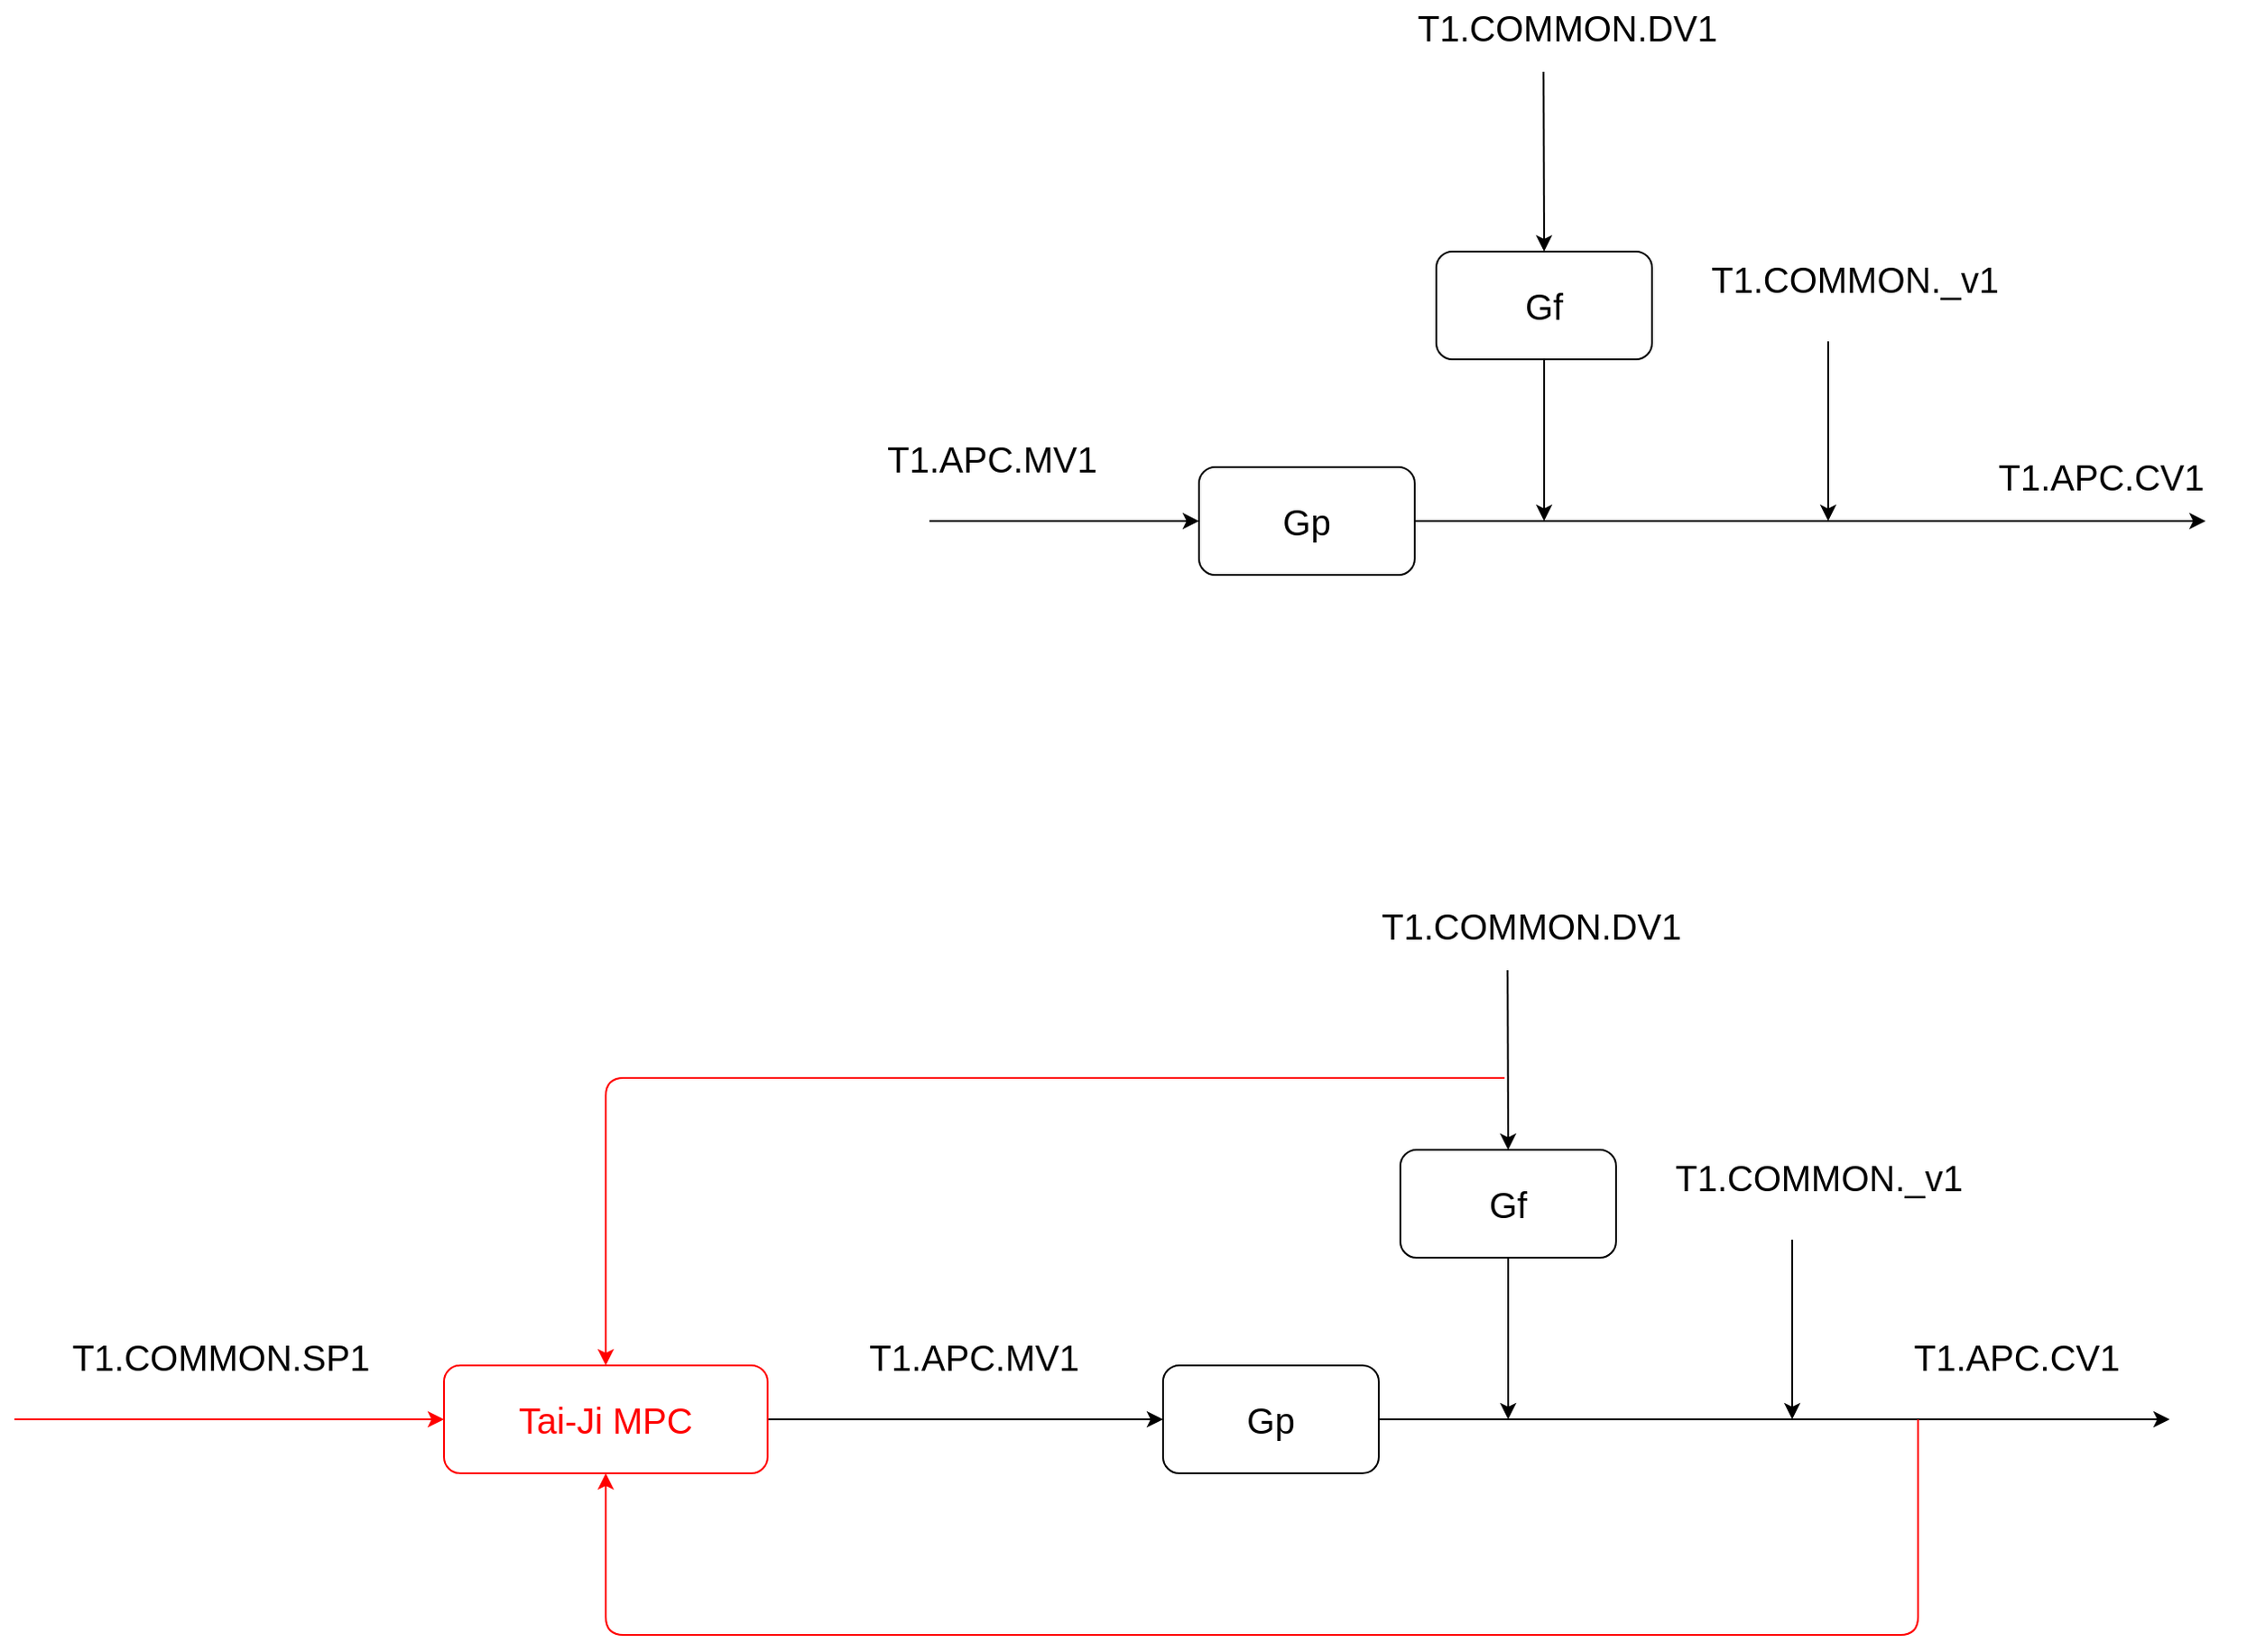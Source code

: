 <mxfile>
    <diagram id="JuKF_tWUWGvBoeWCjmVE" name="第 1 页">
        <mxGraphModel dx="2581" dy="921" grid="0" gridSize="10" guides="1" tooltips="1" connect="1" arrows="1" fold="1" page="0" pageScale="1" pageWidth="827" pageHeight="1169" math="0" shadow="0">
            <root>
                <mxCell id="0"/>
                <mxCell id="1" parent="0"/>
                <mxCell id="7" style="edgeStyle=none;html=1;exitX=1;exitY=0.5;exitDx=0;exitDy=0;fontSize=20;" edge="1" parent="1" source="3">
                    <mxGeometry relative="1" as="geometry">
                        <mxPoint x="800" y="330" as="targetPoint"/>
                    </mxGeometry>
                </mxCell>
                <mxCell id="3" value="Gp" style="rounded=1;whiteSpace=wrap;html=1;fontSize=20;" vertex="1" parent="1">
                    <mxGeometry x="240" y="300" width="120" height="60" as="geometry"/>
                </mxCell>
                <mxCell id="9" style="edgeStyle=none;html=1;exitX=0.5;exitY=1;exitDx=0;exitDy=0;fontSize=20;" edge="1" parent="1" source="5">
                    <mxGeometry relative="1" as="geometry">
                        <mxPoint x="432" y="330" as="targetPoint"/>
                    </mxGeometry>
                </mxCell>
                <mxCell id="5" value="Gf" style="rounded=1;whiteSpace=wrap;html=1;fontSize=20;" vertex="1" parent="1">
                    <mxGeometry x="372" y="180" width="120" height="60" as="geometry"/>
                </mxCell>
                <mxCell id="12" value="" style="endArrow=classic;html=1;fontSize=20;" edge="1" parent="1">
                    <mxGeometry width="50" height="50" relative="1" as="geometry">
                        <mxPoint x="590" y="230" as="sourcePoint"/>
                        <mxPoint x="590" y="330" as="targetPoint"/>
                    </mxGeometry>
                </mxCell>
                <mxCell id="13" value="T1.COMMON._v1" style="text;html=1;strokeColor=none;fillColor=none;align=center;verticalAlign=middle;whiteSpace=wrap;rounded=0;fontSize=20;" vertex="1" parent="1">
                    <mxGeometry x="520" y="180" width="170" height="30" as="geometry"/>
                </mxCell>
                <mxCell id="14" value="" style="endArrow=classic;html=1;fontSize=20;entryX=0.5;entryY=0;entryDx=0;entryDy=0;" edge="1" parent="1" target="5">
                    <mxGeometry width="50" height="50" relative="1" as="geometry">
                        <mxPoint x="431.66" y="80" as="sourcePoint"/>
                        <mxPoint x="430" y="150" as="targetPoint"/>
                    </mxGeometry>
                </mxCell>
                <mxCell id="15" value="T1.COMMON.DV1" style="text;html=1;strokeColor=none;fillColor=none;align=center;verticalAlign=middle;whiteSpace=wrap;rounded=0;fontSize=20;" vertex="1" parent="1">
                    <mxGeometry x="360" y="40" width="170" height="30" as="geometry"/>
                </mxCell>
                <mxCell id="16" value="" style="endArrow=classic;html=1;fontSize=20;entryX=0;entryY=0.5;entryDx=0;entryDy=0;" edge="1" parent="1" target="3">
                    <mxGeometry width="50" height="50" relative="1" as="geometry">
                        <mxPoint x="90" y="330" as="sourcePoint"/>
                        <mxPoint x="140" y="280" as="targetPoint"/>
                    </mxGeometry>
                </mxCell>
                <mxCell id="17" value="T1.APC.MV1" style="text;html=1;strokeColor=none;fillColor=none;align=center;verticalAlign=middle;whiteSpace=wrap;rounded=0;fontSize=20;" vertex="1" parent="1">
                    <mxGeometry x="40" y="280" width="170" height="30" as="geometry"/>
                </mxCell>
                <mxCell id="18" value="T1.APC.CV1" style="text;html=1;strokeColor=none;fillColor=none;align=center;verticalAlign=middle;whiteSpace=wrap;rounded=0;fontSize=20;" vertex="1" parent="1">
                    <mxGeometry x="657" y="290" width="170" height="30" as="geometry"/>
                </mxCell>
                <mxCell id="19" style="edgeStyle=none;html=1;exitX=1;exitY=0.5;exitDx=0;exitDy=0;fontSize=20;" edge="1" parent="1" source="20">
                    <mxGeometry relative="1" as="geometry">
                        <mxPoint x="780" y="830" as="targetPoint"/>
                    </mxGeometry>
                </mxCell>
                <mxCell id="20" value="Gp" style="rounded=1;whiteSpace=wrap;html=1;fontSize=20;" vertex="1" parent="1">
                    <mxGeometry x="220" y="800" width="120" height="60" as="geometry"/>
                </mxCell>
                <mxCell id="21" style="edgeStyle=none;html=1;exitX=0.5;exitY=1;exitDx=0;exitDy=0;fontSize=20;" edge="1" parent="1" source="22">
                    <mxGeometry relative="1" as="geometry">
                        <mxPoint x="412" y="830" as="targetPoint"/>
                    </mxGeometry>
                </mxCell>
                <mxCell id="22" value="Gf" style="rounded=1;whiteSpace=wrap;html=1;fontSize=20;" vertex="1" parent="1">
                    <mxGeometry x="352" y="680" width="120" height="60" as="geometry"/>
                </mxCell>
                <mxCell id="23" value="" style="endArrow=classic;html=1;fontSize=20;" edge="1" parent="1">
                    <mxGeometry width="50" height="50" relative="1" as="geometry">
                        <mxPoint x="570" y="730" as="sourcePoint"/>
                        <mxPoint x="570" y="830" as="targetPoint"/>
                    </mxGeometry>
                </mxCell>
                <mxCell id="24" value="T1.COMMON._v1" style="text;html=1;strokeColor=none;fillColor=none;align=center;verticalAlign=middle;whiteSpace=wrap;rounded=0;fontSize=20;" vertex="1" parent="1">
                    <mxGeometry x="500" y="680" width="170" height="30" as="geometry"/>
                </mxCell>
                <mxCell id="25" value="" style="endArrow=classic;html=1;fontSize=20;entryX=0.5;entryY=0;entryDx=0;entryDy=0;" edge="1" parent="1" target="22">
                    <mxGeometry width="50" height="50" relative="1" as="geometry">
                        <mxPoint x="411.66" y="580" as="sourcePoint"/>
                        <mxPoint x="410" y="650" as="targetPoint"/>
                    </mxGeometry>
                </mxCell>
                <mxCell id="26" value="T1.COMMON.DV1" style="text;html=1;strokeColor=none;fillColor=none;align=center;verticalAlign=middle;whiteSpace=wrap;rounded=0;fontSize=20;" vertex="1" parent="1">
                    <mxGeometry x="340" y="540" width="170" height="30" as="geometry"/>
                </mxCell>
                <mxCell id="27" value="" style="endArrow=classic;html=1;fontSize=20;entryX=0;entryY=0.5;entryDx=0;entryDy=0;exitX=1;exitY=0.5;exitDx=0;exitDy=0;" edge="1" parent="1" target="20" source="30">
                    <mxGeometry width="50" height="50" relative="1" as="geometry">
                        <mxPoint x="70" y="830" as="sourcePoint"/>
                        <mxPoint x="120" y="780" as="targetPoint"/>
                    </mxGeometry>
                </mxCell>
                <mxCell id="28" value="T1.APC.MV1" style="text;html=1;strokeColor=none;fillColor=none;align=center;verticalAlign=middle;whiteSpace=wrap;rounded=0;fontSize=20;" vertex="1" parent="1">
                    <mxGeometry x="30" y="780" width="170" height="30" as="geometry"/>
                </mxCell>
                <mxCell id="29" value="T1.APC.CV1" style="text;html=1;strokeColor=none;fillColor=none;align=center;verticalAlign=middle;whiteSpace=wrap;rounded=0;fontSize=20;" vertex="1" parent="1">
                    <mxGeometry x="610" y="780" width="170" height="30" as="geometry"/>
                </mxCell>
                <mxCell id="30" value="Tai-Ji MPC" style="rounded=1;whiteSpace=wrap;html=1;fontSize=20;strokeColor=#FF0000;fontColor=#FF0000;" vertex="1" parent="1">
                    <mxGeometry x="-180" y="800" width="180" height="60" as="geometry"/>
                </mxCell>
                <mxCell id="31" value="" style="endArrow=classic;html=1;fontSize=20;entryX=0.5;entryY=0;entryDx=0;entryDy=0;strokeColor=#FF0000;" edge="1" parent="1" target="30">
                    <mxGeometry width="50" height="50" relative="1" as="geometry">
                        <mxPoint x="410" y="640" as="sourcePoint"/>
                        <mxPoint x="-90.25" y="780" as="targetPoint"/>
                        <Array as="points">
                            <mxPoint x="-90" y="640"/>
                        </Array>
                    </mxGeometry>
                </mxCell>
                <mxCell id="32" style="edgeStyle=none;html=1;fontSize=20;entryX=0.5;entryY=1;entryDx=0;entryDy=0;strokeColor=#FF0000;" edge="1" parent="1" target="30">
                    <mxGeometry relative="1" as="geometry">
                        <mxPoint x="-110.0" y="990" as="targetPoint"/>
                        <mxPoint x="640" y="830" as="sourcePoint"/>
                        <Array as="points">
                            <mxPoint x="640" y="950"/>
                            <mxPoint x="-90" y="950"/>
                        </Array>
                    </mxGeometry>
                </mxCell>
                <mxCell id="H4Y9jjyBqmmqRxPlN7cT-32" value="" style="endArrow=classic;html=1;fontSize=20;entryX=0;entryY=0.5;entryDx=0;entryDy=0;exitX=1;exitY=0.5;exitDx=0;exitDy=0;strokeColor=#FF0000;" edge="1" parent="1" target="30">
                    <mxGeometry width="50" height="50" relative="1" as="geometry">
                        <mxPoint x="-419" y="830" as="sourcePoint"/>
                        <mxPoint x="-199" y="830" as="targetPoint"/>
                    </mxGeometry>
                </mxCell>
                <mxCell id="H4Y9jjyBqmmqRxPlN7cT-33" value="T1.COMMON.SP1" style="text;html=1;strokeColor=none;fillColor=none;align=center;verticalAlign=middle;whiteSpace=wrap;rounded=0;fontSize=20;" vertex="1" parent="1">
                    <mxGeometry x="-389" y="780" width="170" height="30" as="geometry"/>
                </mxCell>
            </root>
        </mxGraphModel>
    </diagram>
    <diagram id="K3KCWNn4BuNBAyhnkZpp" name="第 2 页">
        <mxGraphModel dx="2293" dy="1779" grid="0" gridSize="10" guides="1" tooltips="1" connect="1" arrows="1" fold="1" page="0" pageScale="1" pageWidth="827" pageHeight="1169" math="0" shadow="0">
            <root>
                <mxCell id="0"/>
                <mxCell id="1" parent="0"/>
                <mxCell id="0pYQeScWZ_cimbsiwMZY-1" style="edgeStyle=none;html=1;exitX=1;exitY=0.5;exitDx=0;exitDy=0;fontSize=20;" edge="1" parent="1" source="0pYQeScWZ_cimbsiwMZY-2">
                    <mxGeometry relative="1" as="geometry">
                        <mxPoint x="800" y="330" as="targetPoint"/>
                    </mxGeometry>
                </mxCell>
                <mxCell id="0pYQeScWZ_cimbsiwMZY-2" value="Gp" style="rounded=1;whiteSpace=wrap;html=1;fontSize=20;" vertex="1" parent="1">
                    <mxGeometry x="240" y="300" width="120" height="60" as="geometry"/>
                </mxCell>
                <mxCell id="0pYQeScWZ_cimbsiwMZY-3" style="edgeStyle=none;html=1;exitX=0.5;exitY=1;exitDx=0;exitDy=0;fontSize=20;" edge="1" parent="1" source="0pYQeScWZ_cimbsiwMZY-4">
                    <mxGeometry relative="1" as="geometry">
                        <mxPoint x="430" y="330" as="targetPoint"/>
                    </mxGeometry>
                </mxCell>
                <mxCell id="0pYQeScWZ_cimbsiwMZY-4" value="Gf" style="rounded=1;whiteSpace=wrap;html=1;fontSize=20;" vertex="1" parent="1">
                    <mxGeometry x="370" y="180" width="120" height="60" as="geometry"/>
                </mxCell>
                <mxCell id="0pYQeScWZ_cimbsiwMZY-5" value="" style="endArrow=classic;html=1;fontSize=20;" edge="1" parent="1">
                    <mxGeometry width="50" height="50" relative="1" as="geometry">
                        <mxPoint x="590" y="230" as="sourcePoint"/>
                        <mxPoint x="590" y="330" as="targetPoint"/>
                    </mxGeometry>
                </mxCell>
                <mxCell id="0pYQeScWZ_cimbsiwMZY-6" value="T1.COMMON._v1" style="text;html=1;strokeColor=none;fillColor=none;align=center;verticalAlign=middle;whiteSpace=wrap;rounded=0;fontSize=20;" vertex="1" parent="1">
                    <mxGeometry x="520" y="180" width="170" height="30" as="geometry"/>
                </mxCell>
                <mxCell id="0pYQeScWZ_cimbsiwMZY-7" value="" style="endArrow=classic;html=1;fontSize=20;entryX=0.5;entryY=0;entryDx=0;entryDy=0;" edge="1" parent="1" target="0pYQeScWZ_cimbsiwMZY-4">
                    <mxGeometry width="50" height="50" relative="1" as="geometry">
                        <mxPoint x="430" y="80" as="sourcePoint"/>
                        <mxPoint x="430" y="150" as="targetPoint"/>
                    </mxGeometry>
                </mxCell>
                <mxCell id="0pYQeScWZ_cimbsiwMZY-8" value="T1.COMMON.DV1" style="text;html=1;strokeColor=none;fillColor=none;align=center;verticalAlign=middle;whiteSpace=wrap;rounded=0;fontSize=20;" vertex="1" parent="1">
                    <mxGeometry x="360" y="40" width="170" height="30" as="geometry"/>
                </mxCell>
                <mxCell id="0pYQeScWZ_cimbsiwMZY-9" value="" style="endArrow=classic;html=1;fontSize=20;entryX=0;entryY=0.5;entryDx=0;entryDy=0;exitX=1;exitY=0.5;exitDx=0;exitDy=0;" edge="1" parent="1" target="0pYQeScWZ_cimbsiwMZY-2" source="I2vIXZcjRRluHJyw8pbH-1">
                    <mxGeometry width="50" height="50" relative="1" as="geometry">
                        <mxPoint x="90" y="330" as="sourcePoint"/>
                        <mxPoint x="140" y="280" as="targetPoint"/>
                    </mxGeometry>
                </mxCell>
                <mxCell id="0pYQeScWZ_cimbsiwMZY-10" value="T1.APC.MV1" style="text;html=1;strokeColor=none;fillColor=none;align=center;verticalAlign=middle;whiteSpace=wrap;rounded=0;fontSize=20;" vertex="1" parent="1">
                    <mxGeometry x="40" y="280" width="170" height="30" as="geometry"/>
                </mxCell>
                <mxCell id="0pYQeScWZ_cimbsiwMZY-11" value="T1.APC.CV1" style="text;html=1;strokeColor=none;fillColor=none;align=center;verticalAlign=middle;whiteSpace=wrap;rounded=0;fontSize=20;" vertex="1" parent="1">
                    <mxGeometry x="657" y="290" width="170" height="30" as="geometry"/>
                </mxCell>
                <mxCell id="0pYQeScWZ_cimbsiwMZY-12" style="edgeStyle=none;html=1;exitX=1;exitY=0.5;exitDx=0;exitDy=0;fontSize=20;" edge="1" parent="1" source="0pYQeScWZ_cimbsiwMZY-13">
                    <mxGeometry relative="1" as="geometry">
                        <mxPoint x="798.5" y="530" as="targetPoint"/>
                    </mxGeometry>
                </mxCell>
                <mxCell id="0pYQeScWZ_cimbsiwMZY-13" value="Gp" style="rounded=1;whiteSpace=wrap;html=1;fontSize=20;" vertex="1" parent="1">
                    <mxGeometry x="238.5" y="500" width="120" height="60" as="geometry"/>
                </mxCell>
                <mxCell id="0pYQeScWZ_cimbsiwMZY-14" value="" style="endArrow=classic;html=1;fontSize=20;entryX=0;entryY=0.5;entryDx=0;entryDy=0;exitX=1;exitY=0.5;exitDx=0;exitDy=0;" edge="1" parent="1" target="0pYQeScWZ_cimbsiwMZY-13" source="0pYQeScWZ_cimbsiwMZY-17">
                    <mxGeometry width="50" height="50" relative="1" as="geometry">
                        <mxPoint x="88.5" y="530" as="sourcePoint"/>
                        <mxPoint x="138.5" y="480" as="targetPoint"/>
                    </mxGeometry>
                </mxCell>
                <mxCell id="0pYQeScWZ_cimbsiwMZY-15" value="T1.PID.MV1" style="text;html=1;strokeColor=none;fillColor=none;align=center;verticalAlign=middle;whiteSpace=wrap;rounded=0;fontSize=20;" vertex="1" parent="1">
                    <mxGeometry x="38.5" y="480" width="170" height="30" as="geometry"/>
                </mxCell>
                <mxCell id="0pYQeScWZ_cimbsiwMZY-16" value="T1.PID.CV1" style="text;html=1;strokeColor=none;fillColor=none;align=center;verticalAlign=middle;whiteSpace=wrap;rounded=0;fontSize=20;" vertex="1" parent="1">
                    <mxGeometry x="655.5" y="490" width="170" height="30" as="geometry"/>
                </mxCell>
                <mxCell id="0pYQeScWZ_cimbsiwMZY-17" value="PID" style="rounded=1;whiteSpace=wrap;html=1;fontSize=20;" vertex="1" parent="1">
                    <mxGeometry x="-110" y="500" width="120" height="60" as="geometry"/>
                </mxCell>
                <mxCell id="mAy08s1osHAPndQy4t3r-1" value="" style="endArrow=classic;html=1;fontSize=20;entryX=0;entryY=0.5;entryDx=0;entryDy=0;" edge="1" parent="1" target="0pYQeScWZ_cimbsiwMZY-17">
                    <mxGeometry width="50" height="50" relative="1" as="geometry">
                        <mxPoint x="-310" y="530" as="sourcePoint"/>
                        <mxPoint x="-121.5" y="530" as="targetPoint"/>
                    </mxGeometry>
                </mxCell>
                <mxCell id="mAy08s1osHAPndQy4t3r-2" value="T1.COMMON.SP1" style="text;html=1;strokeColor=none;fillColor=none;align=center;verticalAlign=middle;whiteSpace=wrap;rounded=0;fontSize=20;" vertex="1" parent="1">
                    <mxGeometry x="-390" y="480" width="170" height="30" as="geometry"/>
                </mxCell>
                <mxCell id="mAy08s1osHAPndQy4t3r-3" value="" style="endArrow=classic;html=1;fontSize=20;entryX=0.5;entryY=1;entryDx=0;entryDy=0;" edge="1" parent="1" target="0pYQeScWZ_cimbsiwMZY-17">
                    <mxGeometry width="50" height="50" relative="1" as="geometry">
                        <mxPoint x="640" y="530" as="sourcePoint"/>
                        <mxPoint x="-170" y="530" as="targetPoint"/>
                        <Array as="points">
                            <mxPoint x="640" y="620"/>
                            <mxPoint x="-50" y="620"/>
                        </Array>
                    </mxGeometry>
                </mxCell>
                <mxCell id="mAy08s1osHAPndQy4t3r-5" value="" style="endArrow=classic;html=1;fontSize=20;jumpStyle=arc;" edge="1" parent="1">
                    <mxGeometry width="50" height="50" relative="1" as="geometry">
                        <mxPoint x="430" y="280" as="sourcePoint"/>
                        <mxPoint x="430" y="530" as="targetPoint"/>
                        <Array as="points">
                            <mxPoint x="460" y="280"/>
                            <mxPoint x="460" y="440"/>
                            <mxPoint x="430" y="440"/>
                        </Array>
                    </mxGeometry>
                </mxCell>
                <mxCell id="mAy08s1osHAPndQy4t3r-6" value="" style="endArrow=classic;html=1;fontSize=20;jumpStyle=arc;" edge="1" parent="1">
                    <mxGeometry width="50" height="50" relative="1" as="geometry">
                        <mxPoint x="590" y="280" as="sourcePoint"/>
                        <mxPoint x="590" y="530" as="targetPoint"/>
                        <Array as="points">
                            <mxPoint x="620" y="280"/>
                            <mxPoint x="620" y="440"/>
                            <mxPoint x="590" y="440"/>
                        </Array>
                    </mxGeometry>
                </mxCell>
                <mxCell id="I2vIXZcjRRluHJyw8pbH-1" value="Tai-Ji MPC" style="rounded=1;whiteSpace=wrap;html=1;fontSize=20;strokeColor=#FF0000;fontColor=#FF0000;" vertex="1" parent="1">
                    <mxGeometry x="-140" y="300" width="180" height="60" as="geometry"/>
                </mxCell>
                <mxCell id="I2vIXZcjRRluHJyw8pbH-2" value="" style="endArrow=classic;html=1;fontSize=20;entryX=0.5;entryY=0;entryDx=0;entryDy=0;strokeColor=#FF0000;" edge="1" parent="1" target="I2vIXZcjRRluHJyw8pbH-1">
                    <mxGeometry width="50" height="50" relative="1" as="geometry">
                        <mxPoint x="430" y="140" as="sourcePoint"/>
                        <mxPoint x="-48.25" y="280" as="targetPoint"/>
                        <Array as="points">
                            <mxPoint x="-50" y="140"/>
                        </Array>
                    </mxGeometry>
                </mxCell>
                <mxCell id="I2vIXZcjRRluHJyw8pbH-3" style="edgeStyle=none;html=1;fontSize=20;entryX=0.5;entryY=1;entryDx=0;entryDy=0;strokeColor=#FF0000;" edge="1" parent="1" target="I2vIXZcjRRluHJyw8pbH-1">
                    <mxGeometry relative="1" as="geometry">
                        <mxPoint x="-68.0" y="490" as="targetPoint"/>
                        <mxPoint x="682" y="330" as="sourcePoint"/>
                        <Array as="points">
                            <mxPoint x="682" y="420"/>
                            <mxPoint x="-50" y="420"/>
                        </Array>
                    </mxGeometry>
                </mxCell>
                <mxCell id="I2vIXZcjRRluHJyw8pbH-4" value="" style="endArrow=classic;html=1;fontSize=20;entryX=0;entryY=0.5;entryDx=0;entryDy=0;strokeColor=#FF0000;" edge="1" parent="1" target="I2vIXZcjRRluHJyw8pbH-1">
                    <mxGeometry width="50" height="50" relative="1" as="geometry">
                        <mxPoint x="-190" y="530" as="sourcePoint"/>
                        <mxPoint x="-157" y="330" as="targetPoint"/>
                        <Array as="points">
                            <mxPoint x="-190" y="330"/>
                        </Array>
                    </mxGeometry>
                </mxCell>
                <mxCell id="I2vIXZcjRRluHJyw8pbH-5" style="edgeStyle=none;html=1;exitX=1;exitY=0.5;exitDx=0;exitDy=0;fontSize=20;" edge="1" parent="1" source="I2vIXZcjRRluHJyw8pbH-6">
                    <mxGeometry relative="1" as="geometry">
                        <mxPoint x="810" y="-370" as="targetPoint"/>
                    </mxGeometry>
                </mxCell>
                <mxCell id="I2vIXZcjRRluHJyw8pbH-6" value="Gp" style="rounded=1;whiteSpace=wrap;html=1;fontSize=20;" vertex="1" parent="1">
                    <mxGeometry x="250" y="-400" width="120" height="60" as="geometry"/>
                </mxCell>
                <mxCell id="I2vIXZcjRRluHJyw8pbH-7" style="edgeStyle=none;html=1;exitX=0.5;exitY=1;exitDx=0;exitDy=0;fontSize=20;" edge="1" parent="1" source="I2vIXZcjRRluHJyw8pbH-8">
                    <mxGeometry relative="1" as="geometry">
                        <mxPoint x="440" y="-370" as="targetPoint"/>
                    </mxGeometry>
                </mxCell>
                <mxCell id="I2vIXZcjRRluHJyw8pbH-8" value="Gf" style="rounded=1;whiteSpace=wrap;html=1;fontSize=20;" vertex="1" parent="1">
                    <mxGeometry x="380" y="-520" width="120" height="60" as="geometry"/>
                </mxCell>
                <mxCell id="I2vIXZcjRRluHJyw8pbH-9" value="" style="endArrow=classic;html=1;fontSize=20;" edge="1" parent="1">
                    <mxGeometry width="50" height="50" relative="1" as="geometry">
                        <mxPoint x="600" y="-470" as="sourcePoint"/>
                        <mxPoint x="600" y="-370" as="targetPoint"/>
                    </mxGeometry>
                </mxCell>
                <mxCell id="I2vIXZcjRRluHJyw8pbH-10" value="T1.COMMON._v1" style="text;html=1;strokeColor=none;fillColor=none;align=center;verticalAlign=middle;whiteSpace=wrap;rounded=0;fontSize=20;" vertex="1" parent="1">
                    <mxGeometry x="530" y="-520" width="170" height="30" as="geometry"/>
                </mxCell>
                <mxCell id="I2vIXZcjRRluHJyw8pbH-11" value="" style="endArrow=classic;html=1;fontSize=20;entryX=0.5;entryY=0;entryDx=0;entryDy=0;" edge="1" parent="1" target="I2vIXZcjRRluHJyw8pbH-8">
                    <mxGeometry width="50" height="50" relative="1" as="geometry">
                        <mxPoint x="440" y="-620" as="sourcePoint"/>
                        <mxPoint x="440" y="-550" as="targetPoint"/>
                    </mxGeometry>
                </mxCell>
                <mxCell id="I2vIXZcjRRluHJyw8pbH-12" value="T1.COMMON.DV1" style="text;html=1;strokeColor=none;fillColor=none;align=center;verticalAlign=middle;whiteSpace=wrap;rounded=0;fontSize=20;" vertex="1" parent="1">
                    <mxGeometry x="370" y="-660" width="170" height="30" as="geometry"/>
                </mxCell>
                <mxCell id="I2vIXZcjRRluHJyw8pbH-13" value="" style="endArrow=classic;html=1;fontSize=20;entryX=0;entryY=0.5;entryDx=0;entryDy=0;exitX=1;exitY=0.5;exitDx=0;exitDy=0;" edge="1" parent="1" target="I2vIXZcjRRluHJyw8pbH-6">
                    <mxGeometry width="50" height="50" relative="1" as="geometry">
                        <mxPoint x="50" y="-370" as="sourcePoint"/>
                        <mxPoint x="150" y="-420" as="targetPoint"/>
                    </mxGeometry>
                </mxCell>
                <mxCell id="I2vIXZcjRRluHJyw8pbH-14" value="T1.APC.MV1" style="text;html=1;strokeColor=none;fillColor=none;align=center;verticalAlign=middle;whiteSpace=wrap;rounded=0;fontSize=20;" vertex="1" parent="1">
                    <mxGeometry x="50" y="-420" width="170" height="30" as="geometry"/>
                </mxCell>
                <mxCell id="I2vIXZcjRRluHJyw8pbH-15" value="T1.APC.CV1" style="text;html=1;strokeColor=none;fillColor=none;align=center;verticalAlign=middle;whiteSpace=wrap;rounded=0;fontSize=20;" vertex="1" parent="1">
                    <mxGeometry x="667" y="-410" width="170" height="30" as="geometry"/>
                </mxCell>
                <mxCell id="I2vIXZcjRRluHJyw8pbH-16" style="edgeStyle=none;html=1;exitX=1;exitY=0.5;exitDx=0;exitDy=0;fontSize=20;" edge="1" parent="1" source="I2vIXZcjRRluHJyw8pbH-17">
                    <mxGeometry relative="1" as="geometry">
                        <mxPoint x="808.5" y="-170" as="targetPoint"/>
                    </mxGeometry>
                </mxCell>
                <mxCell id="I2vIXZcjRRluHJyw8pbH-17" value="Gp" style="rounded=1;whiteSpace=wrap;html=1;fontSize=20;" vertex="1" parent="1">
                    <mxGeometry x="248.5" y="-200" width="120" height="60" as="geometry"/>
                </mxCell>
                <mxCell id="I2vIXZcjRRluHJyw8pbH-18" value="" style="endArrow=classic;html=1;fontSize=20;entryX=0;entryY=0.5;entryDx=0;entryDy=0;exitX=1;exitY=0.5;exitDx=0;exitDy=0;" edge="1" parent="1" source="I2vIXZcjRRluHJyw8pbH-21" target="I2vIXZcjRRluHJyw8pbH-17">
                    <mxGeometry width="50" height="50" relative="1" as="geometry">
                        <mxPoint x="98.5" y="-170" as="sourcePoint"/>
                        <mxPoint x="148.5" y="-220" as="targetPoint"/>
                    </mxGeometry>
                </mxCell>
                <mxCell id="I2vIXZcjRRluHJyw8pbH-19" value="T1.PID.MV1" style="text;html=1;strokeColor=none;fillColor=none;align=center;verticalAlign=middle;whiteSpace=wrap;rounded=0;fontSize=20;" vertex="1" parent="1">
                    <mxGeometry x="48.5" y="-220" width="170" height="30" as="geometry"/>
                </mxCell>
                <mxCell id="I2vIXZcjRRluHJyw8pbH-20" value="T1.PID.CV1" style="text;html=1;strokeColor=none;fillColor=none;align=center;verticalAlign=middle;whiteSpace=wrap;rounded=0;fontSize=20;" vertex="1" parent="1">
                    <mxGeometry x="665.5" y="-210" width="170" height="30" as="geometry"/>
                </mxCell>
                <mxCell id="I2vIXZcjRRluHJyw8pbH-21" value="PID" style="rounded=1;whiteSpace=wrap;html=1;fontSize=20;" vertex="1" parent="1">
                    <mxGeometry x="-100" y="-200" width="120" height="60" as="geometry"/>
                </mxCell>
                <mxCell id="I2vIXZcjRRluHJyw8pbH-22" value="" style="endArrow=classic;html=1;fontSize=20;entryX=0;entryY=0.5;entryDx=0;entryDy=0;" edge="1" parent="1" target="I2vIXZcjRRluHJyw8pbH-21">
                    <mxGeometry width="50" height="50" relative="1" as="geometry">
                        <mxPoint x="-300" y="-170" as="sourcePoint"/>
                        <mxPoint x="-111.5" y="-170" as="targetPoint"/>
                    </mxGeometry>
                </mxCell>
                <mxCell id="I2vIXZcjRRluHJyw8pbH-23" value="T1.COMMON.SP1" style="text;html=1;strokeColor=none;fillColor=none;align=center;verticalAlign=middle;whiteSpace=wrap;rounded=0;fontSize=20;" vertex="1" parent="1">
                    <mxGeometry x="-300" y="-220" width="170" height="30" as="geometry"/>
                </mxCell>
                <mxCell id="I2vIXZcjRRluHJyw8pbH-24" value="" style="endArrow=classic;html=1;fontSize=20;entryX=0.5;entryY=1;entryDx=0;entryDy=0;" edge="1" parent="1" target="I2vIXZcjRRluHJyw8pbH-21">
                    <mxGeometry width="50" height="50" relative="1" as="geometry">
                        <mxPoint x="650" y="-170" as="sourcePoint"/>
                        <mxPoint x="-160" y="-170" as="targetPoint"/>
                        <Array as="points">
                            <mxPoint x="650" y="-80"/>
                            <mxPoint x="-40" y="-80"/>
                        </Array>
                    </mxGeometry>
                </mxCell>
                <mxCell id="I2vIXZcjRRluHJyw8pbH-25" value="" style="endArrow=classic;html=1;fontSize=20;jumpStyle=arc;" edge="1" parent="1">
                    <mxGeometry width="50" height="50" relative="1" as="geometry">
                        <mxPoint x="440" y="-420" as="sourcePoint"/>
                        <mxPoint x="440" y="-170" as="targetPoint"/>
                        <Array as="points">
                            <mxPoint x="470" y="-420"/>
                            <mxPoint x="470" y="-260"/>
                            <mxPoint x="440" y="-260"/>
                        </Array>
                    </mxGeometry>
                </mxCell>
                <mxCell id="I2vIXZcjRRluHJyw8pbH-26" value="" style="endArrow=classic;html=1;fontSize=20;jumpStyle=arc;" edge="1" parent="1">
                    <mxGeometry width="50" height="50" relative="1" as="geometry">
                        <mxPoint x="600" y="-420" as="sourcePoint"/>
                        <mxPoint x="600" y="-170" as="targetPoint"/>
                        <Array as="points">
                            <mxPoint x="630" y="-420"/>
                            <mxPoint x="630" y="-260"/>
                            <mxPoint x="600" y="-260"/>
                        </Array>
                    </mxGeometry>
                </mxCell>
            </root>
        </mxGraphModel>
    </diagram>
</mxfile>